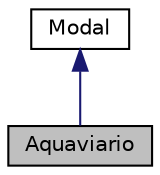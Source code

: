 digraph "Aquaviario"
{
  edge [fontname="Helvetica",fontsize="10",labelfontname="Helvetica",labelfontsize="10"];
  node [fontname="Helvetica",fontsize="10",shape=record];
  Node2 [label="Aquaviario",height=0.2,width=0.4,color="black", fillcolor="grey75", style="filled", fontcolor="black"];
  Node3 -> Node2 [dir="back",color="midnightblue",fontsize="10",style="solid"];
  Node3 [label="Modal",height=0.2,width=0.4,color="black", fillcolor="white", style="filled",URL="$classModal.html",tooltip="Esta classe representa uma conexão entre duas localidades e o meio de transporte que as conecta..."];
}
